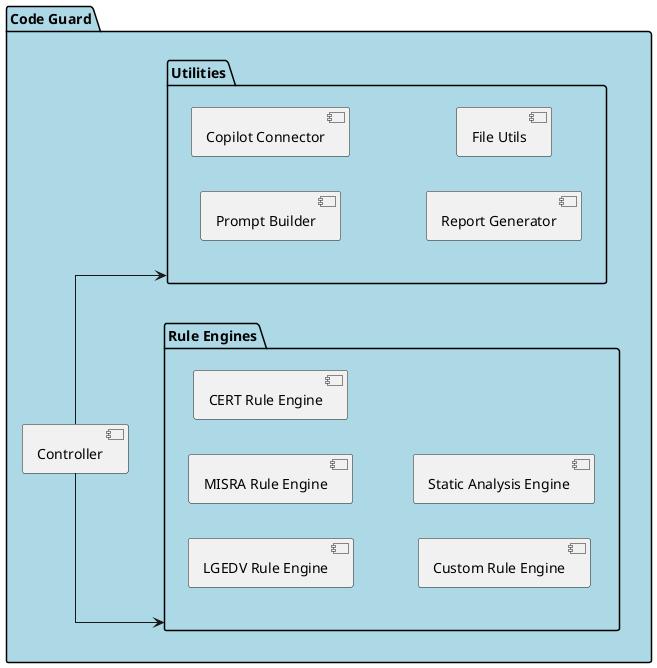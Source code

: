 @startuml
left to right direction

skinparam linetype ortho

' Đặt Controller ở trung tâm, Rule Engines bên trái, Utilities bên phải
package "Code Guard" #LightBlue {
  package "Rule Engines" as RULES {
    component "LGEDV Rule Engine" as LGEDV
    component "MISRA Rule Engine" as MISRA
    component "CERT Rule Engine" as CERT
    component "Custom Rule Engine" as CUSTOM
    component "Static Analysis Engine" as STATICANALYSIS
  }
  component "Controller" as CONTROLLER
  package "Utilities" as UTILS {
    component "Prompt Builder" as PROMPT
    component "Copilot Connector" as COPILOT
    component "Report Generator" as REPORT
    component "File Utils" as FILEUTILS
  }
}

CONTROLLER --> RULES
CONTROLLER --> UTILS

@enduml
